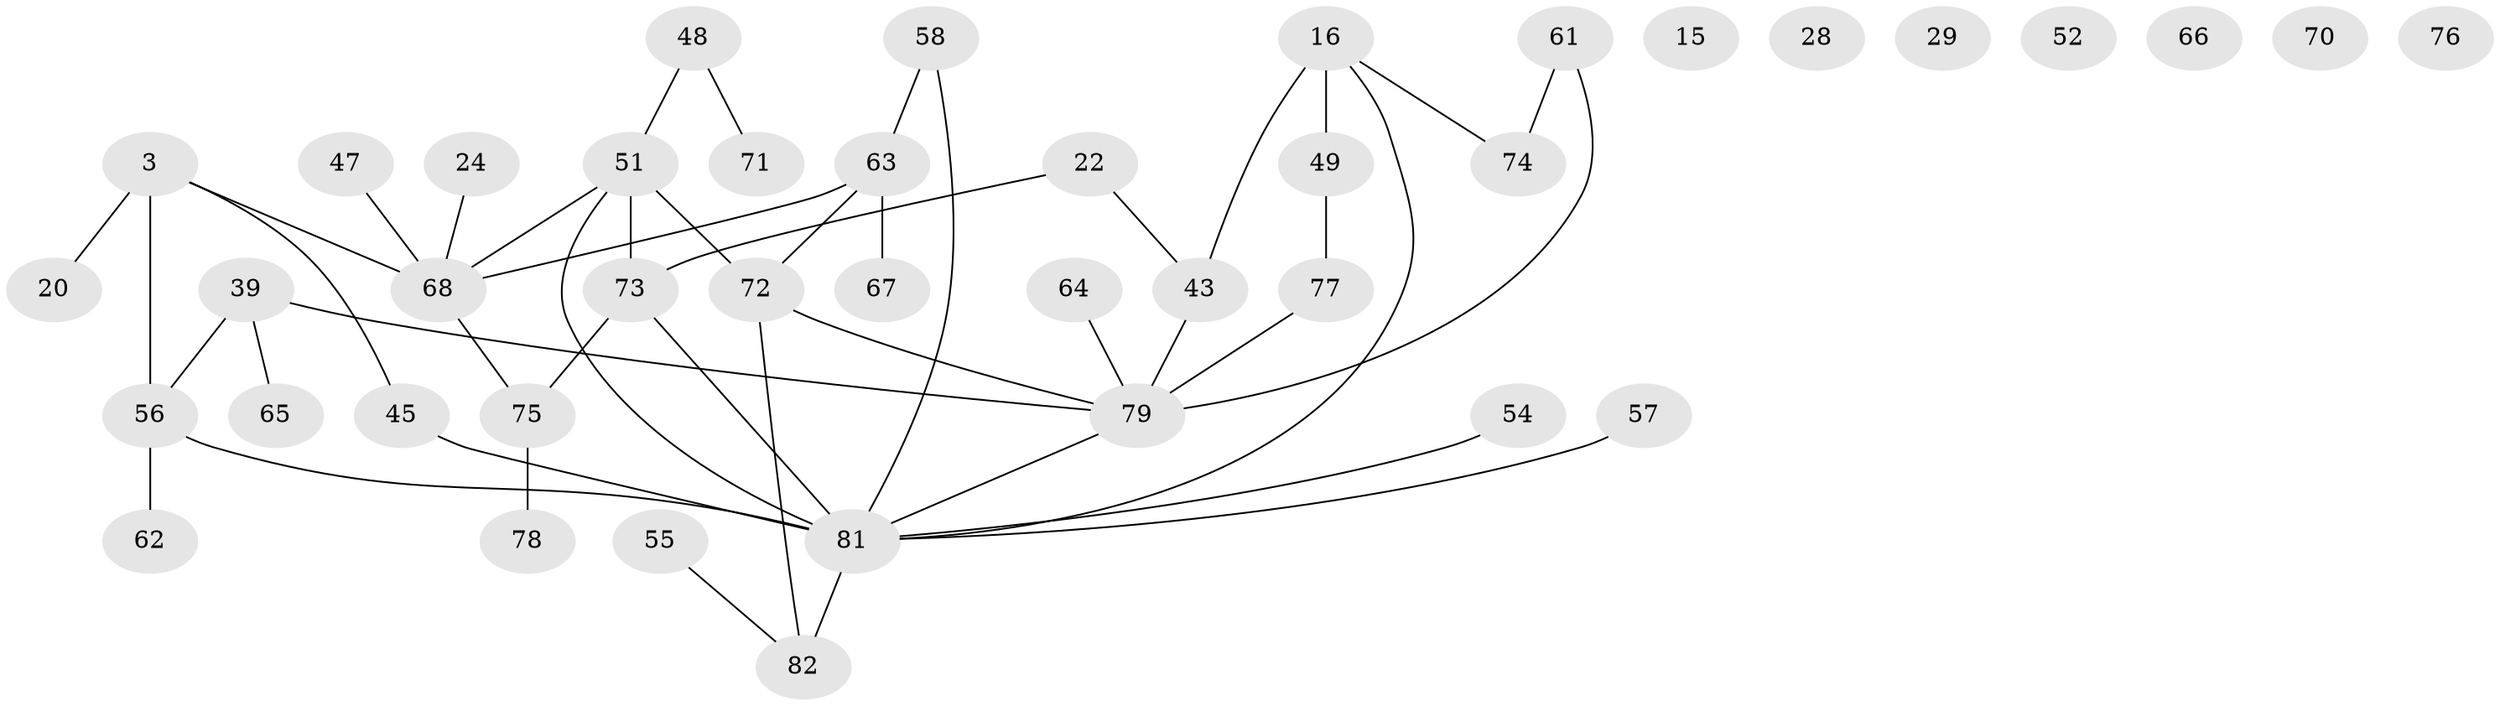 // original degree distribution, {3: 0.17073170731707318, 4: 0.18292682926829268, 2: 0.2682926829268293, 1: 0.23170731707317074, 0: 0.07317073170731707, 5: 0.06097560975609756, 6: 0.012195121951219513}
// Generated by graph-tools (version 1.1) at 2025/40/03/09/25 04:40:24]
// undirected, 41 vertices, 46 edges
graph export_dot {
graph [start="1"]
  node [color=gray90,style=filled];
  3 [super="+1"];
  15;
  16;
  20;
  22;
  24;
  28;
  29;
  39 [super="+9+27"];
  43 [super="+10"];
  45;
  47 [super="+32"];
  48 [super="+46"];
  49 [super="+40"];
  51 [super="+21+44"];
  52;
  54 [super="+12"];
  55;
  56 [super="+30"];
  57;
  58;
  61 [super="+18"];
  62 [super="+26"];
  63 [super="+13+41+60+34+14+23"];
  64;
  65;
  66 [super="+8"];
  67;
  68 [super="+59"];
  70;
  71;
  72 [super="+53"];
  73 [super="+38"];
  74 [super="+36+42"];
  75;
  76;
  77;
  78 [super="+6+31"];
  79 [super="+33+69+50"];
  81 [super="+4+80"];
  82 [super="+35"];
  3 -- 20;
  3 -- 45;
  3 -- 68;
  3 -- 56 [weight=2];
  16 -- 43 [weight=2];
  16 -- 74;
  16 -- 81;
  16 -- 49;
  22 -- 43;
  22 -- 73;
  24 -- 68;
  39 -- 65;
  39 -- 79 [weight=2];
  39 -- 56;
  43 -- 79 [weight=3];
  45 -- 81;
  47 -- 68;
  48 -- 51;
  48 -- 71;
  49 -- 77;
  51 -- 73 [weight=2];
  51 -- 81;
  51 -- 72 [weight=2];
  51 -- 68;
  54 -- 81;
  55 -- 82;
  56 -- 81 [weight=2];
  56 -- 62;
  57 -- 81;
  58 -- 81;
  58 -- 63;
  61 -- 74;
  61 -- 79;
  63 -- 72;
  63 -- 67;
  63 -- 68;
  64 -- 79;
  68 -- 75 [weight=2];
  72 -- 82;
  72 -- 79;
  73 -- 75 [weight=2];
  73 -- 81;
  75 -- 78;
  77 -- 79;
  79 -- 81;
  81 -- 82 [weight=2];
}
